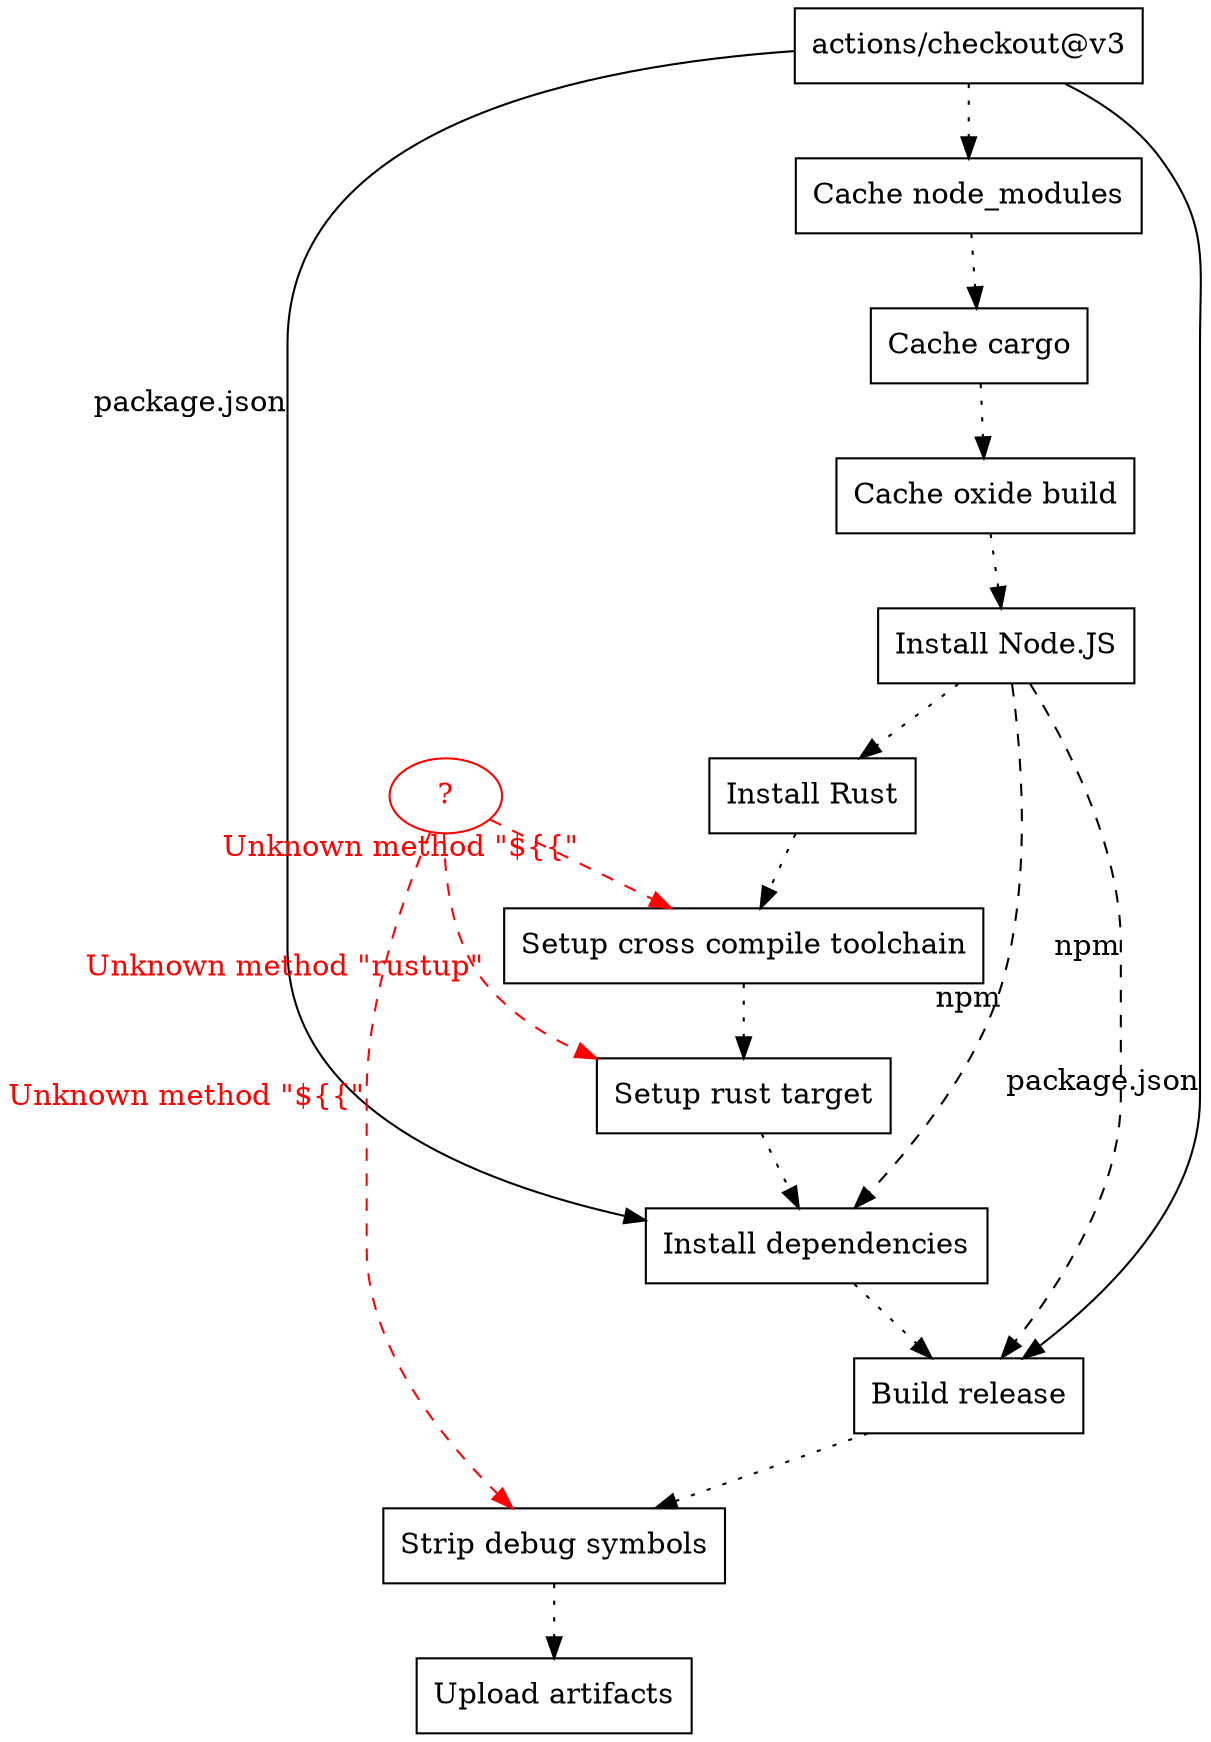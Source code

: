 digraph {
	"actions/checkout@v3" [shape=rect]
	"Cache node_modules" [shape=rect]
	"Cache cargo" [shape=rect]
	"Cache oxide build" [shape=rect]
	"Install Node.JS" [shape=rect]
	"Install Rust" [shape=rect]
	"Setup cross compile toolchain" [shape=rect]
	"Setup rust target" [shape=rect]
	"Install dependencies" [shape=rect]
	"Build release" [shape=rect]
	"Strip debug symbols" [shape=rect]
	"Upload artifacts" [shape=rect]
	"?" [shape=rect]
	"?" [color=red fontcolor=red shape=ellipse]
	"actions/checkout@v3" -> "Install dependencies" [decorate=false xlabel="package.json"]
	"actions/checkout@v3" -> "Build release" [decorate=false xlabel="package.json"]
	"actions/checkout@v3" -> "Cache node_modules" [style=dotted xlabel=""]
	"Cache node_modules" -> "Cache cargo" [style=dotted xlabel=""]
	"Cache cargo" -> "Cache oxide build" [style=dotted xlabel=""]
	"Cache oxide build" -> "Install Node.JS" [style=dotted xlabel=""]
	"Install Node.JS" -> "Install dependencies" [style=dashed xlabel=npm]
	"Install Node.JS" -> "Build release" [style=dashed xlabel=npm]
	"Install Node.JS" -> "Install Rust" [style=dotted xlabel=""]
	"Install Rust" -> "Setup cross compile toolchain" [style=dotted xlabel=""]
	"Setup cross compile toolchain" -> "Setup rust target" [style=dotted xlabel=""]
	"Setup rust target" -> "Install dependencies" [style=dotted xlabel=""]
	"Install dependencies" -> "Build release" [style=dotted xlabel=""]
	"Build release" -> "Strip debug symbols" [style=dotted xlabel=""]
	"Strip debug symbols" -> "Upload artifacts" [style=dotted xlabel=""]
	"?" -> "Setup cross compile toolchain" [color=red fontcolor=red style=dashed xlabel="Unknown method \"${{\""]
	"?" -> "Setup rust target" [color=red fontcolor=red style=dashed xlabel="Unknown method \"rustup\""]
	"?" -> "Strip debug symbols" [color=red fontcolor=red style=dashed xlabel="Unknown method \"${{\""]
}
